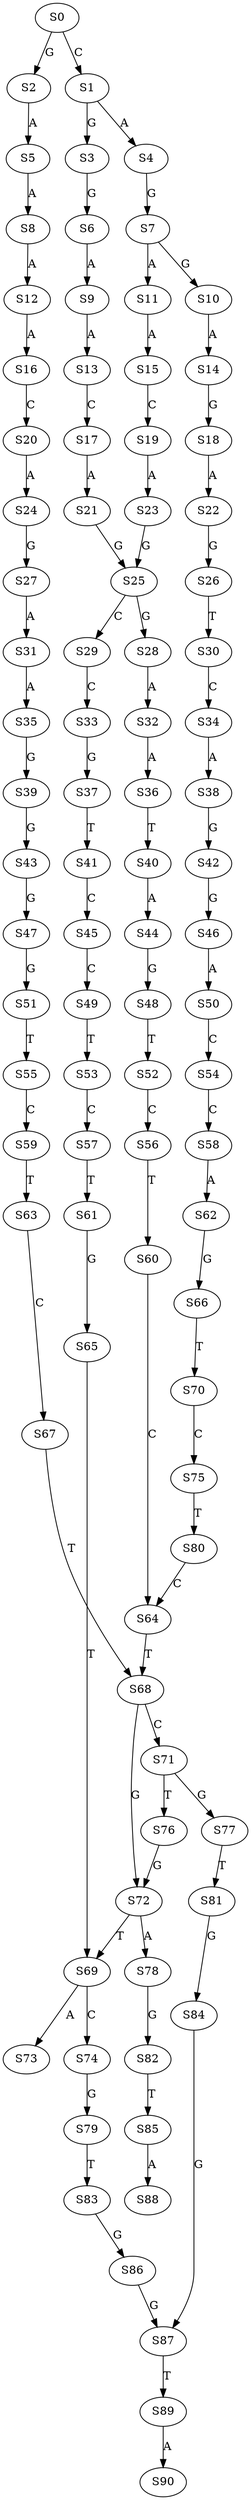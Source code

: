 strict digraph  {
	S0 -> S1 [ label = C ];
	S0 -> S2 [ label = G ];
	S1 -> S3 [ label = G ];
	S1 -> S4 [ label = A ];
	S2 -> S5 [ label = A ];
	S3 -> S6 [ label = G ];
	S4 -> S7 [ label = G ];
	S5 -> S8 [ label = A ];
	S6 -> S9 [ label = A ];
	S7 -> S10 [ label = G ];
	S7 -> S11 [ label = A ];
	S8 -> S12 [ label = A ];
	S9 -> S13 [ label = A ];
	S10 -> S14 [ label = A ];
	S11 -> S15 [ label = A ];
	S12 -> S16 [ label = A ];
	S13 -> S17 [ label = C ];
	S14 -> S18 [ label = G ];
	S15 -> S19 [ label = C ];
	S16 -> S20 [ label = C ];
	S17 -> S21 [ label = A ];
	S18 -> S22 [ label = A ];
	S19 -> S23 [ label = A ];
	S20 -> S24 [ label = A ];
	S21 -> S25 [ label = G ];
	S22 -> S26 [ label = G ];
	S23 -> S25 [ label = G ];
	S24 -> S27 [ label = G ];
	S25 -> S28 [ label = G ];
	S25 -> S29 [ label = C ];
	S26 -> S30 [ label = T ];
	S27 -> S31 [ label = A ];
	S28 -> S32 [ label = A ];
	S29 -> S33 [ label = C ];
	S30 -> S34 [ label = C ];
	S31 -> S35 [ label = A ];
	S32 -> S36 [ label = A ];
	S33 -> S37 [ label = G ];
	S34 -> S38 [ label = A ];
	S35 -> S39 [ label = G ];
	S36 -> S40 [ label = T ];
	S37 -> S41 [ label = T ];
	S38 -> S42 [ label = G ];
	S39 -> S43 [ label = G ];
	S40 -> S44 [ label = A ];
	S41 -> S45 [ label = C ];
	S42 -> S46 [ label = G ];
	S43 -> S47 [ label = G ];
	S44 -> S48 [ label = G ];
	S45 -> S49 [ label = C ];
	S46 -> S50 [ label = A ];
	S47 -> S51 [ label = G ];
	S48 -> S52 [ label = T ];
	S49 -> S53 [ label = T ];
	S50 -> S54 [ label = C ];
	S51 -> S55 [ label = T ];
	S52 -> S56 [ label = C ];
	S53 -> S57 [ label = C ];
	S54 -> S58 [ label = C ];
	S55 -> S59 [ label = C ];
	S56 -> S60 [ label = T ];
	S57 -> S61 [ label = T ];
	S58 -> S62 [ label = A ];
	S59 -> S63 [ label = T ];
	S60 -> S64 [ label = C ];
	S61 -> S65 [ label = G ];
	S62 -> S66 [ label = G ];
	S63 -> S67 [ label = C ];
	S64 -> S68 [ label = T ];
	S65 -> S69 [ label = T ];
	S66 -> S70 [ label = T ];
	S67 -> S68 [ label = T ];
	S68 -> S71 [ label = C ];
	S68 -> S72 [ label = G ];
	S69 -> S73 [ label = A ];
	S69 -> S74 [ label = C ];
	S70 -> S75 [ label = C ];
	S71 -> S76 [ label = T ];
	S71 -> S77 [ label = G ];
	S72 -> S78 [ label = A ];
	S72 -> S69 [ label = T ];
	S74 -> S79 [ label = G ];
	S75 -> S80 [ label = T ];
	S76 -> S72 [ label = G ];
	S77 -> S81 [ label = T ];
	S78 -> S82 [ label = G ];
	S79 -> S83 [ label = T ];
	S80 -> S64 [ label = C ];
	S81 -> S84 [ label = G ];
	S82 -> S85 [ label = T ];
	S83 -> S86 [ label = G ];
	S84 -> S87 [ label = G ];
	S85 -> S88 [ label = A ];
	S86 -> S87 [ label = G ];
	S87 -> S89 [ label = T ];
	S89 -> S90 [ label = A ];
}
